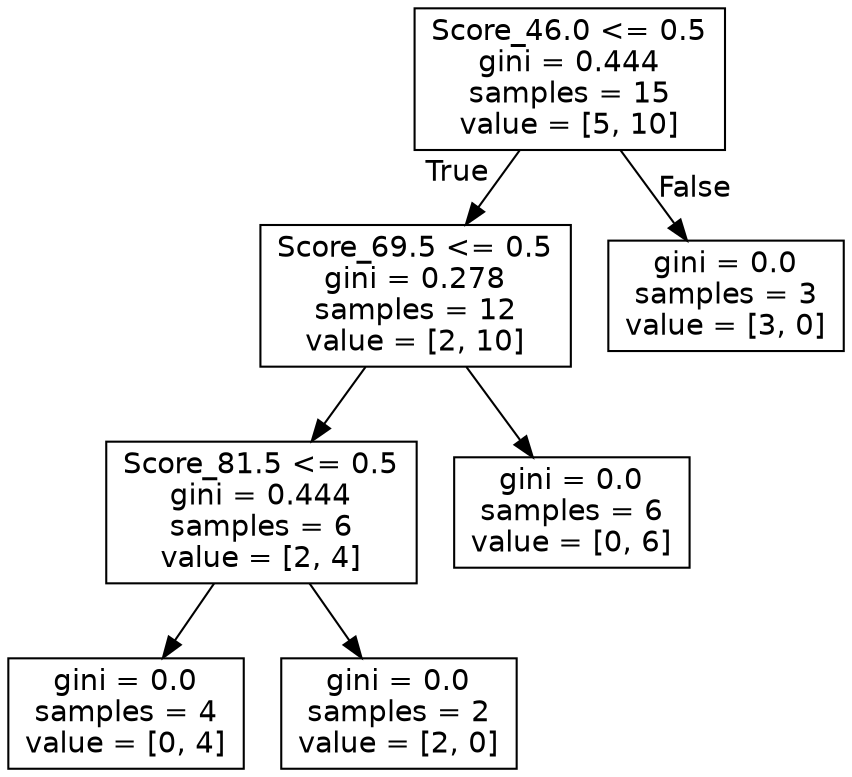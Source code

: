 digraph Tree {
node [shape=box, fontname="helvetica"] ;
edge [fontname="helvetica"] ;
0 [label="Score_46.0 <= 0.5\ngini = 0.444\nsamples = 15\nvalue = [5, 10]"] ;
1 [label="Score_69.5 <= 0.5\ngini = 0.278\nsamples = 12\nvalue = [2, 10]"] ;
0 -> 1 [labeldistance=2.5, labelangle=45, headlabel="True"] ;
2 [label="Score_81.5 <= 0.5\ngini = 0.444\nsamples = 6\nvalue = [2, 4]"] ;
1 -> 2 ;
3 [label="gini = 0.0\nsamples = 4\nvalue = [0, 4]"] ;
2 -> 3 ;
4 [label="gini = 0.0\nsamples = 2\nvalue = [2, 0]"] ;
2 -> 4 ;
5 [label="gini = 0.0\nsamples = 6\nvalue = [0, 6]"] ;
1 -> 5 ;
6 [label="gini = 0.0\nsamples = 3\nvalue = [3, 0]"] ;
0 -> 6 [labeldistance=2.5, labelangle=-45, headlabel="False"] ;
}